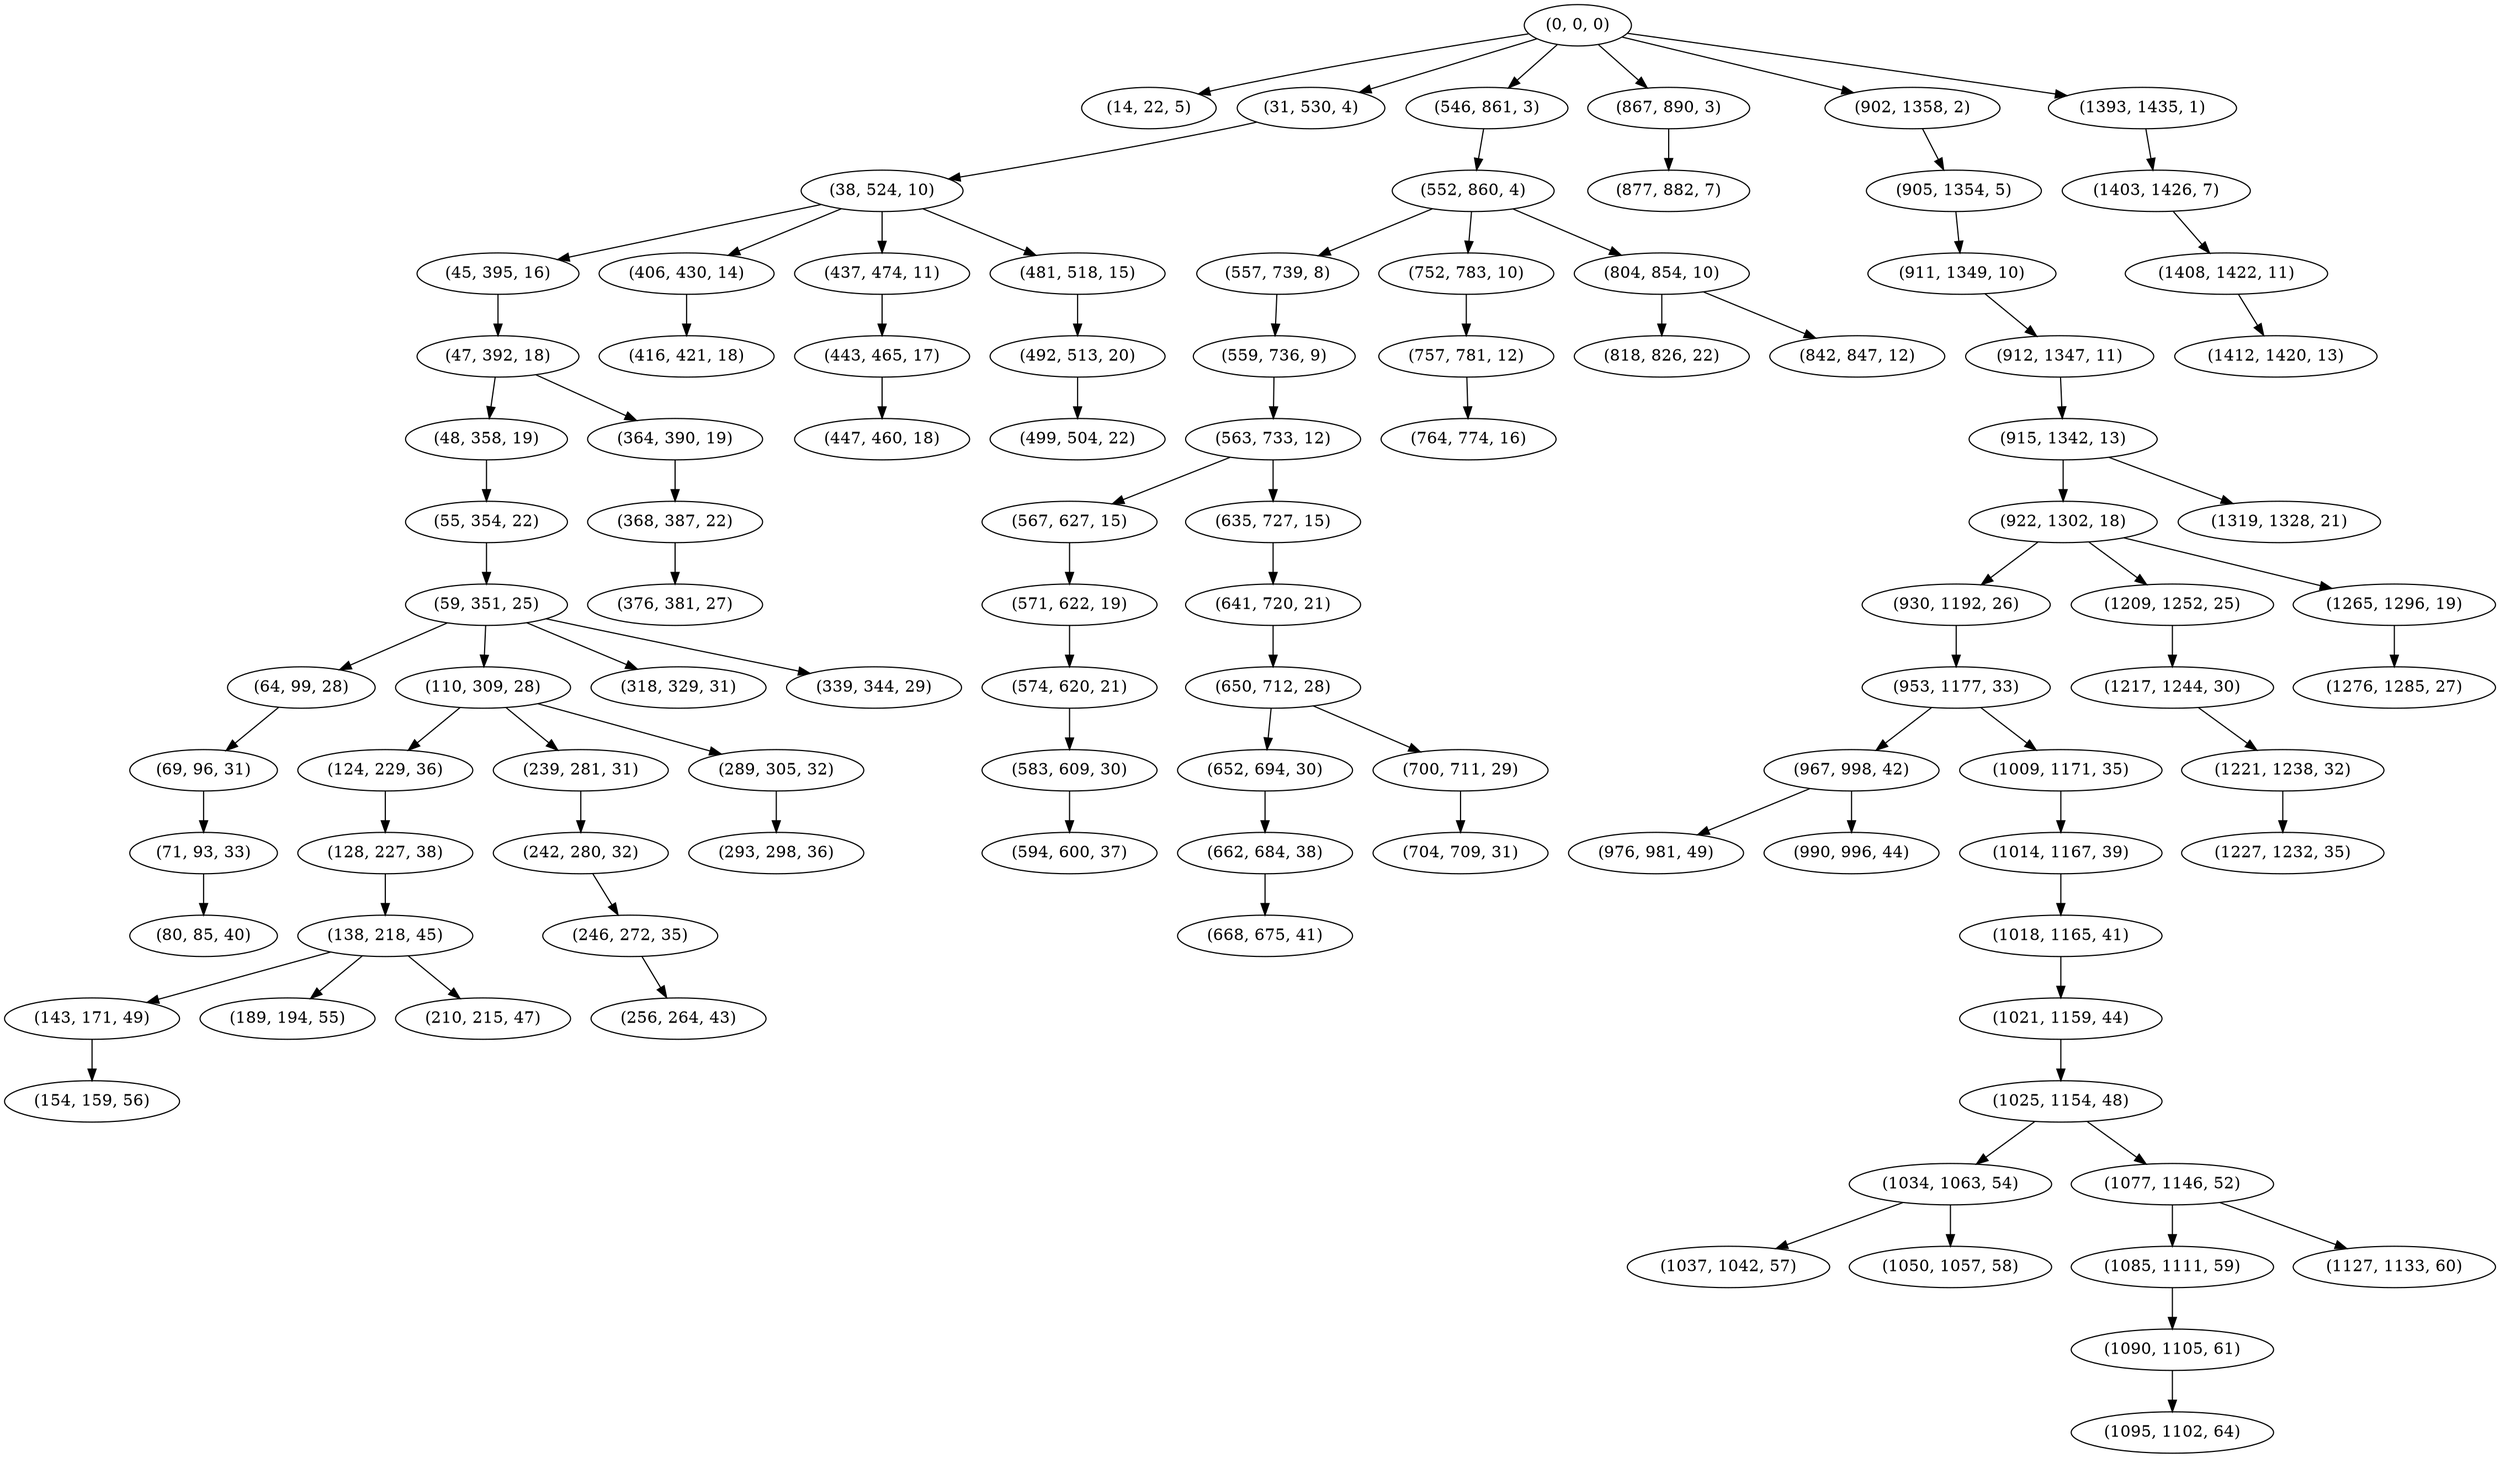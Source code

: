 digraph tree {
    "(0, 0, 0)";
    "(14, 22, 5)";
    "(31, 530, 4)";
    "(38, 524, 10)";
    "(45, 395, 16)";
    "(47, 392, 18)";
    "(48, 358, 19)";
    "(55, 354, 22)";
    "(59, 351, 25)";
    "(64, 99, 28)";
    "(69, 96, 31)";
    "(71, 93, 33)";
    "(80, 85, 40)";
    "(110, 309, 28)";
    "(124, 229, 36)";
    "(128, 227, 38)";
    "(138, 218, 45)";
    "(143, 171, 49)";
    "(154, 159, 56)";
    "(189, 194, 55)";
    "(210, 215, 47)";
    "(239, 281, 31)";
    "(242, 280, 32)";
    "(246, 272, 35)";
    "(256, 264, 43)";
    "(289, 305, 32)";
    "(293, 298, 36)";
    "(318, 329, 31)";
    "(339, 344, 29)";
    "(364, 390, 19)";
    "(368, 387, 22)";
    "(376, 381, 27)";
    "(406, 430, 14)";
    "(416, 421, 18)";
    "(437, 474, 11)";
    "(443, 465, 17)";
    "(447, 460, 18)";
    "(481, 518, 15)";
    "(492, 513, 20)";
    "(499, 504, 22)";
    "(546, 861, 3)";
    "(552, 860, 4)";
    "(557, 739, 8)";
    "(559, 736, 9)";
    "(563, 733, 12)";
    "(567, 627, 15)";
    "(571, 622, 19)";
    "(574, 620, 21)";
    "(583, 609, 30)";
    "(594, 600, 37)";
    "(635, 727, 15)";
    "(641, 720, 21)";
    "(650, 712, 28)";
    "(652, 694, 30)";
    "(662, 684, 38)";
    "(668, 675, 41)";
    "(700, 711, 29)";
    "(704, 709, 31)";
    "(752, 783, 10)";
    "(757, 781, 12)";
    "(764, 774, 16)";
    "(804, 854, 10)";
    "(818, 826, 22)";
    "(842, 847, 12)";
    "(867, 890, 3)";
    "(877, 882, 7)";
    "(902, 1358, 2)";
    "(905, 1354, 5)";
    "(911, 1349, 10)";
    "(912, 1347, 11)";
    "(915, 1342, 13)";
    "(922, 1302, 18)";
    "(930, 1192, 26)";
    "(953, 1177, 33)";
    "(967, 998, 42)";
    "(976, 981, 49)";
    "(990, 996, 44)";
    "(1009, 1171, 35)";
    "(1014, 1167, 39)";
    "(1018, 1165, 41)";
    "(1021, 1159, 44)";
    "(1025, 1154, 48)";
    "(1034, 1063, 54)";
    "(1037, 1042, 57)";
    "(1050, 1057, 58)";
    "(1077, 1146, 52)";
    "(1085, 1111, 59)";
    "(1090, 1105, 61)";
    "(1095, 1102, 64)";
    "(1127, 1133, 60)";
    "(1209, 1252, 25)";
    "(1217, 1244, 30)";
    "(1221, 1238, 32)";
    "(1227, 1232, 35)";
    "(1265, 1296, 19)";
    "(1276, 1285, 27)";
    "(1319, 1328, 21)";
    "(1393, 1435, 1)";
    "(1403, 1426, 7)";
    "(1408, 1422, 11)";
    "(1412, 1420, 13)";
    "(0, 0, 0)" -> "(14, 22, 5)";
    "(0, 0, 0)" -> "(31, 530, 4)";
    "(0, 0, 0)" -> "(546, 861, 3)";
    "(0, 0, 0)" -> "(867, 890, 3)";
    "(0, 0, 0)" -> "(902, 1358, 2)";
    "(0, 0, 0)" -> "(1393, 1435, 1)";
    "(31, 530, 4)" -> "(38, 524, 10)";
    "(38, 524, 10)" -> "(45, 395, 16)";
    "(38, 524, 10)" -> "(406, 430, 14)";
    "(38, 524, 10)" -> "(437, 474, 11)";
    "(38, 524, 10)" -> "(481, 518, 15)";
    "(45, 395, 16)" -> "(47, 392, 18)";
    "(47, 392, 18)" -> "(48, 358, 19)";
    "(47, 392, 18)" -> "(364, 390, 19)";
    "(48, 358, 19)" -> "(55, 354, 22)";
    "(55, 354, 22)" -> "(59, 351, 25)";
    "(59, 351, 25)" -> "(64, 99, 28)";
    "(59, 351, 25)" -> "(110, 309, 28)";
    "(59, 351, 25)" -> "(318, 329, 31)";
    "(59, 351, 25)" -> "(339, 344, 29)";
    "(64, 99, 28)" -> "(69, 96, 31)";
    "(69, 96, 31)" -> "(71, 93, 33)";
    "(71, 93, 33)" -> "(80, 85, 40)";
    "(110, 309, 28)" -> "(124, 229, 36)";
    "(110, 309, 28)" -> "(239, 281, 31)";
    "(110, 309, 28)" -> "(289, 305, 32)";
    "(124, 229, 36)" -> "(128, 227, 38)";
    "(128, 227, 38)" -> "(138, 218, 45)";
    "(138, 218, 45)" -> "(143, 171, 49)";
    "(138, 218, 45)" -> "(189, 194, 55)";
    "(138, 218, 45)" -> "(210, 215, 47)";
    "(143, 171, 49)" -> "(154, 159, 56)";
    "(239, 281, 31)" -> "(242, 280, 32)";
    "(242, 280, 32)" -> "(246, 272, 35)";
    "(246, 272, 35)" -> "(256, 264, 43)";
    "(289, 305, 32)" -> "(293, 298, 36)";
    "(364, 390, 19)" -> "(368, 387, 22)";
    "(368, 387, 22)" -> "(376, 381, 27)";
    "(406, 430, 14)" -> "(416, 421, 18)";
    "(437, 474, 11)" -> "(443, 465, 17)";
    "(443, 465, 17)" -> "(447, 460, 18)";
    "(481, 518, 15)" -> "(492, 513, 20)";
    "(492, 513, 20)" -> "(499, 504, 22)";
    "(546, 861, 3)" -> "(552, 860, 4)";
    "(552, 860, 4)" -> "(557, 739, 8)";
    "(552, 860, 4)" -> "(752, 783, 10)";
    "(552, 860, 4)" -> "(804, 854, 10)";
    "(557, 739, 8)" -> "(559, 736, 9)";
    "(559, 736, 9)" -> "(563, 733, 12)";
    "(563, 733, 12)" -> "(567, 627, 15)";
    "(563, 733, 12)" -> "(635, 727, 15)";
    "(567, 627, 15)" -> "(571, 622, 19)";
    "(571, 622, 19)" -> "(574, 620, 21)";
    "(574, 620, 21)" -> "(583, 609, 30)";
    "(583, 609, 30)" -> "(594, 600, 37)";
    "(635, 727, 15)" -> "(641, 720, 21)";
    "(641, 720, 21)" -> "(650, 712, 28)";
    "(650, 712, 28)" -> "(652, 694, 30)";
    "(650, 712, 28)" -> "(700, 711, 29)";
    "(652, 694, 30)" -> "(662, 684, 38)";
    "(662, 684, 38)" -> "(668, 675, 41)";
    "(700, 711, 29)" -> "(704, 709, 31)";
    "(752, 783, 10)" -> "(757, 781, 12)";
    "(757, 781, 12)" -> "(764, 774, 16)";
    "(804, 854, 10)" -> "(818, 826, 22)";
    "(804, 854, 10)" -> "(842, 847, 12)";
    "(867, 890, 3)" -> "(877, 882, 7)";
    "(902, 1358, 2)" -> "(905, 1354, 5)";
    "(905, 1354, 5)" -> "(911, 1349, 10)";
    "(911, 1349, 10)" -> "(912, 1347, 11)";
    "(912, 1347, 11)" -> "(915, 1342, 13)";
    "(915, 1342, 13)" -> "(922, 1302, 18)";
    "(915, 1342, 13)" -> "(1319, 1328, 21)";
    "(922, 1302, 18)" -> "(930, 1192, 26)";
    "(922, 1302, 18)" -> "(1209, 1252, 25)";
    "(922, 1302, 18)" -> "(1265, 1296, 19)";
    "(930, 1192, 26)" -> "(953, 1177, 33)";
    "(953, 1177, 33)" -> "(967, 998, 42)";
    "(953, 1177, 33)" -> "(1009, 1171, 35)";
    "(967, 998, 42)" -> "(976, 981, 49)";
    "(967, 998, 42)" -> "(990, 996, 44)";
    "(1009, 1171, 35)" -> "(1014, 1167, 39)";
    "(1014, 1167, 39)" -> "(1018, 1165, 41)";
    "(1018, 1165, 41)" -> "(1021, 1159, 44)";
    "(1021, 1159, 44)" -> "(1025, 1154, 48)";
    "(1025, 1154, 48)" -> "(1034, 1063, 54)";
    "(1025, 1154, 48)" -> "(1077, 1146, 52)";
    "(1034, 1063, 54)" -> "(1037, 1042, 57)";
    "(1034, 1063, 54)" -> "(1050, 1057, 58)";
    "(1077, 1146, 52)" -> "(1085, 1111, 59)";
    "(1077, 1146, 52)" -> "(1127, 1133, 60)";
    "(1085, 1111, 59)" -> "(1090, 1105, 61)";
    "(1090, 1105, 61)" -> "(1095, 1102, 64)";
    "(1209, 1252, 25)" -> "(1217, 1244, 30)";
    "(1217, 1244, 30)" -> "(1221, 1238, 32)";
    "(1221, 1238, 32)" -> "(1227, 1232, 35)";
    "(1265, 1296, 19)" -> "(1276, 1285, 27)";
    "(1393, 1435, 1)" -> "(1403, 1426, 7)";
    "(1403, 1426, 7)" -> "(1408, 1422, 11)";
    "(1408, 1422, 11)" -> "(1412, 1420, 13)";
}
